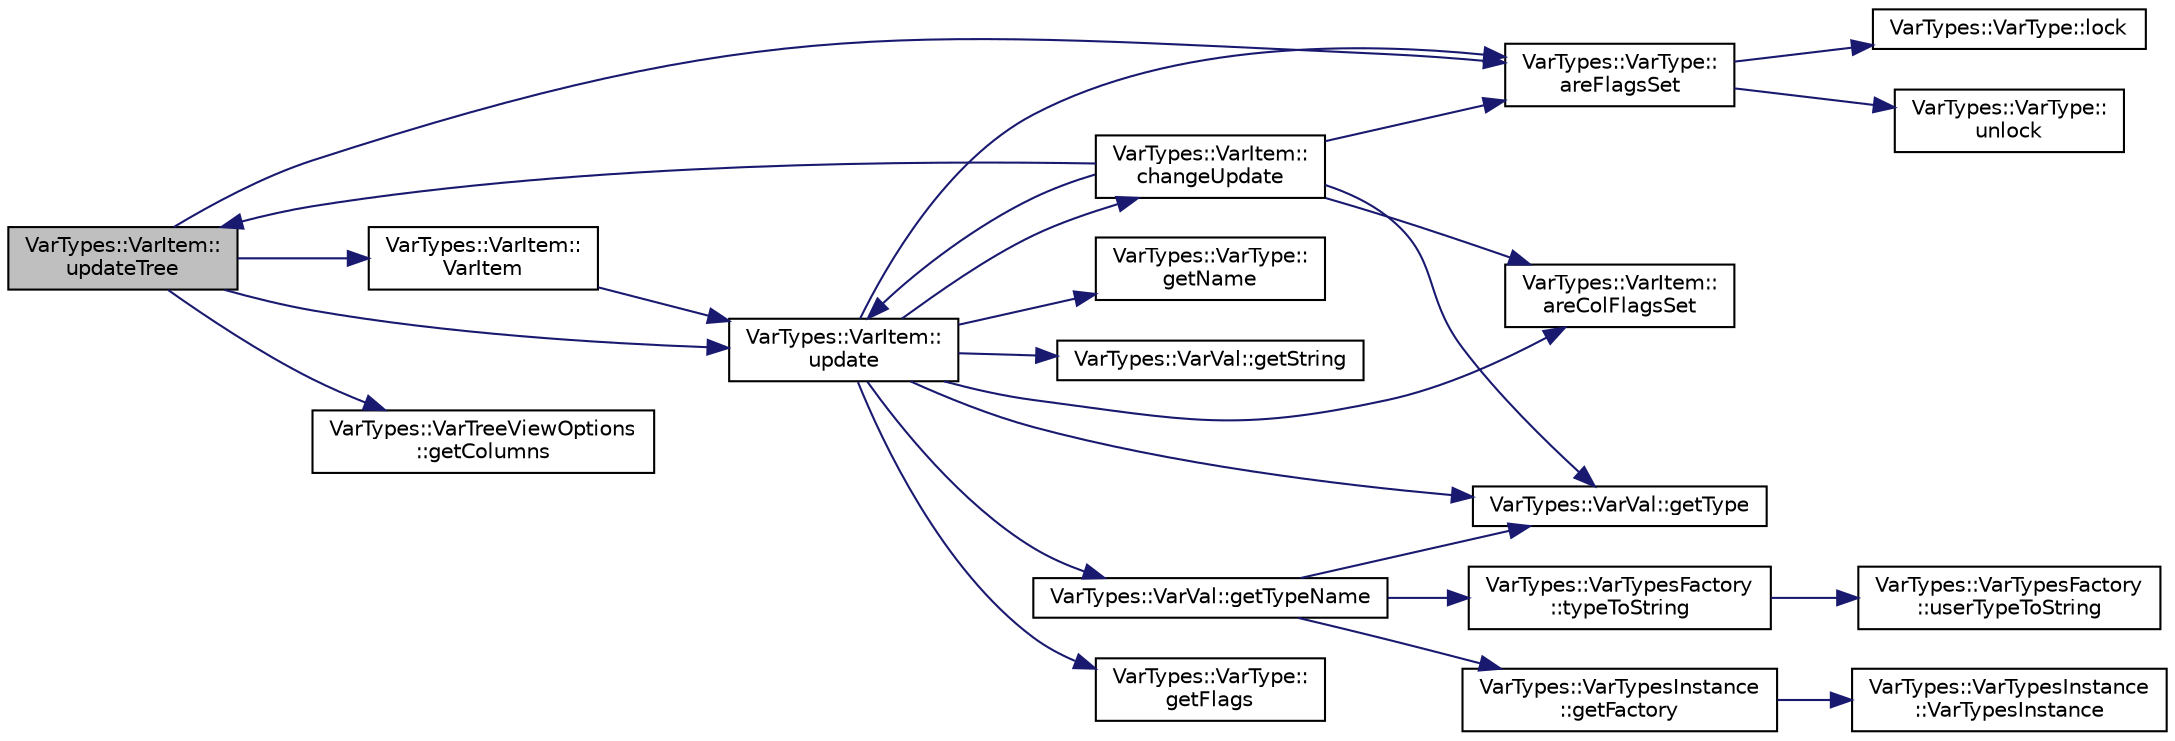 digraph "VarTypes::VarItem::updateTree"
{
 // INTERACTIVE_SVG=YES
  edge [fontname="Helvetica",fontsize="10",labelfontname="Helvetica",labelfontsize="10"];
  node [fontname="Helvetica",fontsize="10",shape=record];
  rankdir="LR";
  Node1 [label="VarTypes::VarItem::\lupdateTree",height=0.2,width=0.4,color="black", fillcolor="grey75", style="filled", fontcolor="black"];
  Node1 -> Node2 [color="midnightblue",fontsize="10",style="solid",fontname="Helvetica"];
  Node2 [label="VarTypes::VarType::\lareFlagsSet",height=0.2,width=0.4,color="black", fillcolor="white", style="filled",URL="$d4/d59/class_var_types_1_1_var_type.html#a3dfdff2c70a8fbe73db4fbdd756059b3"];
  Node2 -> Node3 [color="midnightblue",fontsize="10",style="solid",fontname="Helvetica"];
  Node3 [label="VarTypes::VarType::lock",height=0.2,width=0.4,color="black", fillcolor="white", style="filled",URL="$d4/d59/class_var_types_1_1_var_type.html#ae3cc30264a849e50988b92ed305d80d2"];
  Node2 -> Node4 [color="midnightblue",fontsize="10",style="solid",fontname="Helvetica"];
  Node4 [label="VarTypes::VarType::\lunlock",height=0.2,width=0.4,color="black", fillcolor="white", style="filled",URL="$d4/d59/class_var_types_1_1_var_type.html#aa879148410da333f6b9bf5c5e58fbad8"];
  Node1 -> Node5 [color="midnightblue",fontsize="10",style="solid",fontname="Helvetica"];
  Node5 [label="VarTypes::VarTreeViewOptions\l::getColumns",height=0.2,width=0.4,color="black", fillcolor="white", style="filled",URL="$df/d40/class_var_types_1_1_var_tree_view_options.html#a15b35fe3333f62a8650990daa3dc8afa"];
  Node1 -> Node6 [color="midnightblue",fontsize="10",style="solid",fontname="Helvetica"];
  Node6 [label="VarTypes::VarItem::\lupdate",height=0.2,width=0.4,color="black", fillcolor="white", style="filled",URL="$d3/d53/class_var_types_1_1_var_item.html#aebc587487c49136eb2a51310e6865583"];
  Node6 -> Node7 [color="midnightblue",fontsize="10",style="solid",fontname="Helvetica"];
  Node7 [label="VarTypes::VarItem::\lareColFlagsSet",height=0.2,width=0.4,color="black", fillcolor="white", style="filled",URL="$d3/d53/class_var_types_1_1_var_item.html#aa0dcb0fe6e6025250e41a0a37527e2fb"];
  Node6 -> Node2 [color="midnightblue",fontsize="10",style="solid",fontname="Helvetica"];
  Node6 -> Node8 [color="midnightblue",fontsize="10",style="solid",fontname="Helvetica"];
  Node8 [label="VarTypes::VarItem::\lchangeUpdate",height=0.2,width=0.4,color="black", fillcolor="white", style="filled",URL="$d3/d53/class_var_types_1_1_var_item.html#a8163a34045b5f0918823018880cdc7bc"];
  Node8 -> Node7 [color="midnightblue",fontsize="10",style="solid",fontname="Helvetica"];
  Node8 -> Node2 [color="midnightblue",fontsize="10",style="solid",fontname="Helvetica"];
  Node8 -> Node9 [color="midnightblue",fontsize="10",style="solid",fontname="Helvetica"];
  Node9 [label="VarTypes::VarVal::getType",height=0.2,width=0.4,color="black", fillcolor="white", style="filled",URL="$d6/de8/class_var_types_1_1_var_val.html#a055099df08f318d6b870271687972c01",tooltip="Get the type of this VarType node. "];
  Node8 -> Node6 [color="midnightblue",fontsize="10",style="solid",fontname="Helvetica"];
  Node8 -> Node1 [color="midnightblue",fontsize="10",style="solid",fontname="Helvetica"];
  Node6 -> Node10 [color="midnightblue",fontsize="10",style="solid",fontname="Helvetica"];
  Node10 [label="VarTypes::VarType::\lgetFlags",height=0.2,width=0.4,color="black", fillcolor="white", style="filled",URL="$d4/d59/class_var_types_1_1_var_type.html#aa49cce5c3b501d5719067cfb3f6a8ed4"];
  Node6 -> Node11 [color="midnightblue",fontsize="10",style="solid",fontname="Helvetica"];
  Node11 [label="VarTypes::VarType::\lgetName",height=0.2,width=0.4,color="black", fillcolor="white", style="filled",URL="$d4/d59/class_var_types_1_1_var_type.html#a1b2c2afe68e503417551b47a643fb5c2",tooltip="Get the string label of this node. "];
  Node6 -> Node12 [color="midnightblue",fontsize="10",style="solid",fontname="Helvetica"];
  Node12 [label="VarTypes::VarVal::getString",height=0.2,width=0.4,color="black", fillcolor="white", style="filled",URL="$d6/de8/class_var_types_1_1_var_val.html#acacc457d0f6e47fe77f07293a1a01541",tooltip="Get a human-readable string representation of this node&#39;s data. "];
  Node6 -> Node9 [color="midnightblue",fontsize="10",style="solid",fontname="Helvetica"];
  Node6 -> Node13 [color="midnightblue",fontsize="10",style="solid",fontname="Helvetica"];
  Node13 [label="VarTypes::VarVal::getTypeName",height=0.2,width=0.4,color="black", fillcolor="white", style="filled",URL="$d6/de8/class_var_types_1_1_var_val.html#abc2a5951015efe1d6296bf376504e015",tooltip="Get the string label of the type of this VarType node. "];
  Node13 -> Node14 [color="midnightblue",fontsize="10",style="solid",fontname="Helvetica"];
  Node14 [label="VarTypes::VarTypesInstance\l::getFactory",height=0.2,width=0.4,color="black", fillcolor="white", style="filled",URL="$d0/d6d/class_var_types_1_1_var_types_instance.html#a408eb4228a2ef962ccaa16cf2c3fd012"];
  Node14 -> Node15 [color="midnightblue",fontsize="10",style="solid",fontname="Helvetica"];
  Node15 [label="VarTypes::VarTypesInstance\l::VarTypesInstance",height=0.2,width=0.4,color="black", fillcolor="white", style="filled",URL="$d0/d6d/class_var_types_1_1_var_types_instance.html#a98f863268ab29c225894a1d6e2fe86e8"];
  Node13 -> Node16 [color="midnightblue",fontsize="10",style="solid",fontname="Helvetica"];
  Node16 [label="VarTypes::VarTypesFactory\l::typeToString",height=0.2,width=0.4,color="black", fillcolor="white", style="filled",URL="$db/dd8/class_var_types_1_1_var_types_factory.html#a86b348b8b216141ce17d80b3278562d9"];
  Node16 -> Node17 [color="midnightblue",fontsize="10",style="solid",fontname="Helvetica"];
  Node17 [label="VarTypes::VarTypesFactory\l::userTypeToString",height=0.2,width=0.4,color="black", fillcolor="white", style="filled",URL="$db/dd8/class_var_types_1_1_var_types_factory.html#a479a8bf234b780cdbe9b4184e63cdb04"];
  Node13 -> Node9 [color="midnightblue",fontsize="10",style="solid",fontname="Helvetica"];
  Node1 -> Node18 [color="midnightblue",fontsize="10",style="solid",fontname="Helvetica"];
  Node18 [label="VarTypes::VarItem::\lVarItem",height=0.2,width=0.4,color="black", fillcolor="white", style="filled",URL="$d3/d53/class_var_types_1_1_var_item.html#a26ac4f171e3ec17780055c74be6be1f9"];
  Node18 -> Node6 [color="midnightblue",fontsize="10",style="solid",fontname="Helvetica"];
}
